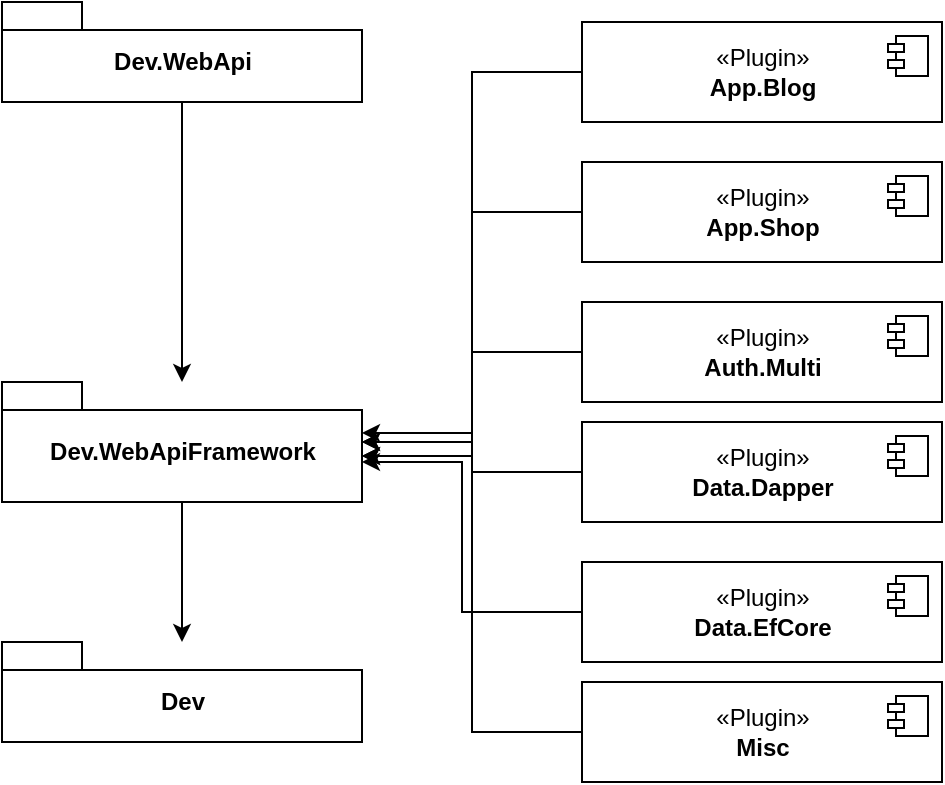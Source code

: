 <mxfile version="13.4.0" type="github">
  <diagram id="ReSxEA5EmlHURLrDiv2-" name="Page-1">
    <mxGraphModel dx="946" dy="646" grid="1" gridSize="10" guides="1" tooltips="1" connect="1" arrows="1" fold="1" page="1" pageScale="1" pageWidth="850" pageHeight="1100" math="0" shadow="0">
      <root>
        <mxCell id="0" />
        <mxCell id="1" parent="0" />
        <mxCell id="_mCMshLL5PTBhl_VOLYM-11" style="edgeStyle=orthogonalEdgeStyle;rounded=0;orthogonalLoop=1;jettySize=auto;html=1;" edge="1" parent="1" source="_mCMshLL5PTBhl_VOLYM-3" target="_mCMshLL5PTBhl_VOLYM-10">
          <mxGeometry relative="1" as="geometry" />
        </mxCell>
        <mxCell id="_mCMshLL5PTBhl_VOLYM-3" value="Dev.WebApiFramework" style="shape=folder;fontStyle=1;spacingTop=10;tabWidth=40;tabHeight=14;tabPosition=left;html=1;" vertex="1" parent="1">
          <mxGeometry x="320" y="270" width="180" height="60" as="geometry" />
        </mxCell>
        <mxCell id="_mCMshLL5PTBhl_VOLYM-7" style="edgeStyle=orthogonalEdgeStyle;rounded=0;orthogonalLoop=1;jettySize=auto;html=1;" edge="1" parent="1" source="_mCMshLL5PTBhl_VOLYM-5" target="_mCMshLL5PTBhl_VOLYM-3">
          <mxGeometry relative="1" as="geometry" />
        </mxCell>
        <mxCell id="_mCMshLL5PTBhl_VOLYM-5" value="Dev.WebApi" style="shape=folder;fontStyle=1;spacingTop=10;tabWidth=40;tabHeight=14;tabPosition=left;html=1;" vertex="1" parent="1">
          <mxGeometry x="320" y="80" width="180" height="50" as="geometry" />
        </mxCell>
        <mxCell id="_mCMshLL5PTBhl_VOLYM-12" style="edgeStyle=orthogonalEdgeStyle;rounded=0;orthogonalLoop=1;jettySize=auto;html=1;entryX=0;entryY=0;entryDx=180;entryDy=37;entryPerimeter=0;" edge="1" parent="1" source="_mCMshLL5PTBhl_VOLYM-8" target="_mCMshLL5PTBhl_VOLYM-3">
          <mxGeometry relative="1" as="geometry" />
        </mxCell>
        <mxCell id="_mCMshLL5PTBhl_VOLYM-8" value="«Plugin»&lt;br&gt;&lt;b&gt;Misc&lt;/b&gt;" style="html=1;dropTarget=0;" vertex="1" parent="1">
          <mxGeometry x="610" y="420" width="180" height="50" as="geometry" />
        </mxCell>
        <mxCell id="_mCMshLL5PTBhl_VOLYM-9" value="" style="shape=component;jettyWidth=8;jettyHeight=4;" vertex="1" parent="_mCMshLL5PTBhl_VOLYM-8">
          <mxGeometry x="1" width="20" height="20" relative="1" as="geometry">
            <mxPoint x="-27" y="7" as="offset" />
          </mxGeometry>
        </mxCell>
        <mxCell id="_mCMshLL5PTBhl_VOLYM-10" value="Dev&lt;br&gt;" style="shape=folder;fontStyle=1;spacingTop=10;tabWidth=40;tabHeight=14;tabPosition=left;html=1;align=center;" vertex="1" parent="1">
          <mxGeometry x="320" y="400" width="180" height="50" as="geometry" />
        </mxCell>
        <mxCell id="_mCMshLL5PTBhl_VOLYM-17" value="" style="edgeStyle=orthogonalEdgeStyle;rounded=0;orthogonalLoop=1;jettySize=auto;html=1;" edge="1" parent="1" source="_mCMshLL5PTBhl_VOLYM-13" target="_mCMshLL5PTBhl_VOLYM-3">
          <mxGeometry relative="1" as="geometry">
            <mxPoint x="650" y="220" as="targetPoint" />
            <Array as="points">
              <mxPoint x="550" y="385" />
              <mxPoint x="550" y="310" />
            </Array>
          </mxGeometry>
        </mxCell>
        <mxCell id="_mCMshLL5PTBhl_VOLYM-13" value="«Plugin»&lt;br&gt;&lt;b&gt;Data.EfCore&lt;/b&gt;" style="html=1;dropTarget=0;" vertex="1" parent="1">
          <mxGeometry x="610" y="360" width="180" height="50" as="geometry" />
        </mxCell>
        <mxCell id="_mCMshLL5PTBhl_VOLYM-14" value="" style="shape=component;jettyWidth=8;jettyHeight=4;" vertex="1" parent="_mCMshLL5PTBhl_VOLYM-13">
          <mxGeometry x="1" width="20" height="20" relative="1" as="geometry">
            <mxPoint x="-27" y="7" as="offset" />
          </mxGeometry>
        </mxCell>
        <mxCell id="_mCMshLL5PTBhl_VOLYM-23" style="edgeStyle=orthogonalEdgeStyle;rounded=0;orthogonalLoop=1;jettySize=auto;html=1;" edge="1" parent="1" source="_mCMshLL5PTBhl_VOLYM-18" target="_mCMshLL5PTBhl_VOLYM-3">
          <mxGeometry relative="1" as="geometry" />
        </mxCell>
        <mxCell id="_mCMshLL5PTBhl_VOLYM-18" value="«Plugin»&lt;br&gt;&lt;b&gt;Data.Dapper&lt;/b&gt;" style="html=1;dropTarget=0;" vertex="1" parent="1">
          <mxGeometry x="610" y="290" width="180" height="50" as="geometry" />
        </mxCell>
        <mxCell id="_mCMshLL5PTBhl_VOLYM-19" value="" style="shape=component;jettyWidth=8;jettyHeight=4;" vertex="1" parent="_mCMshLL5PTBhl_VOLYM-18">
          <mxGeometry x="1" width="20" height="20" relative="1" as="geometry">
            <mxPoint x="-27" y="7" as="offset" />
          </mxGeometry>
        </mxCell>
        <mxCell id="_mCMshLL5PTBhl_VOLYM-26" style="edgeStyle=orthogonalEdgeStyle;rounded=0;orthogonalLoop=1;jettySize=auto;html=1;" edge="1" parent="1" source="_mCMshLL5PTBhl_VOLYM-24" target="_mCMshLL5PTBhl_VOLYM-3">
          <mxGeometry relative="1" as="geometry" />
        </mxCell>
        <mxCell id="_mCMshLL5PTBhl_VOLYM-24" value="«Plugin»&lt;br&gt;&lt;b&gt;Auth.Multi&lt;/b&gt;" style="html=1;dropTarget=0;" vertex="1" parent="1">
          <mxGeometry x="610" y="230" width="180" height="50" as="geometry" />
        </mxCell>
        <mxCell id="_mCMshLL5PTBhl_VOLYM-25" value="" style="shape=component;jettyWidth=8;jettyHeight=4;" vertex="1" parent="_mCMshLL5PTBhl_VOLYM-24">
          <mxGeometry x="1" width="20" height="20" relative="1" as="geometry">
            <mxPoint x="-27" y="7" as="offset" />
          </mxGeometry>
        </mxCell>
        <mxCell id="_mCMshLL5PTBhl_VOLYM-31" style="edgeStyle=orthogonalEdgeStyle;rounded=0;orthogonalLoop=1;jettySize=auto;html=1;entryX=0;entryY=0;entryDx=180;entryDy=25.5;entryPerimeter=0;" edge="1" parent="1" source="_mCMshLL5PTBhl_VOLYM-27" target="_mCMshLL5PTBhl_VOLYM-3">
          <mxGeometry relative="1" as="geometry" />
        </mxCell>
        <mxCell id="_mCMshLL5PTBhl_VOLYM-27" value="«Plugin»&lt;br&gt;&lt;b&gt;App.Blog&lt;/b&gt;" style="html=1;dropTarget=0;" vertex="1" parent="1">
          <mxGeometry x="610" y="90" width="180" height="50" as="geometry" />
        </mxCell>
        <mxCell id="_mCMshLL5PTBhl_VOLYM-28" value="" style="shape=component;jettyWidth=8;jettyHeight=4;" vertex="1" parent="_mCMshLL5PTBhl_VOLYM-27">
          <mxGeometry x="1" width="20" height="20" relative="1" as="geometry">
            <mxPoint x="-27" y="7" as="offset" />
          </mxGeometry>
        </mxCell>
        <mxCell id="_mCMshLL5PTBhl_VOLYM-32" style="edgeStyle=orthogonalEdgeStyle;rounded=0;orthogonalLoop=1;jettySize=auto;html=1;entryX=0;entryY=0;entryDx=180;entryDy=37;entryPerimeter=0;" edge="1" parent="1" source="_mCMshLL5PTBhl_VOLYM-29" target="_mCMshLL5PTBhl_VOLYM-3">
          <mxGeometry relative="1" as="geometry" />
        </mxCell>
        <mxCell id="_mCMshLL5PTBhl_VOLYM-29" value="«Plugin»&lt;br&gt;&lt;b&gt;App.Shop&lt;/b&gt;" style="html=1;dropTarget=0;" vertex="1" parent="1">
          <mxGeometry x="610" y="160" width="180" height="50" as="geometry" />
        </mxCell>
        <mxCell id="_mCMshLL5PTBhl_VOLYM-30" value="" style="shape=component;jettyWidth=8;jettyHeight=4;" vertex="1" parent="_mCMshLL5PTBhl_VOLYM-29">
          <mxGeometry x="1" width="20" height="20" relative="1" as="geometry">
            <mxPoint x="-27" y="7" as="offset" />
          </mxGeometry>
        </mxCell>
      </root>
    </mxGraphModel>
  </diagram>
</mxfile>
